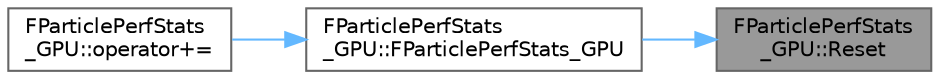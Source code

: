 digraph "FParticlePerfStats_GPU::Reset"
{
 // INTERACTIVE_SVG=YES
 // LATEX_PDF_SIZE
  bgcolor="transparent";
  edge [fontname=Helvetica,fontsize=10,labelfontname=Helvetica,labelfontsize=10];
  node [fontname=Helvetica,fontsize=10,shape=box,height=0.2,width=0.4];
  rankdir="RL";
  Node1 [id="Node000001",label="FParticlePerfStats\l_GPU::Reset",height=0.2,width=0.4,color="gray40", fillcolor="grey60", style="filled", fontcolor="black",tooltip=" "];
  Node1 -> Node2 [id="edge1_Node000001_Node000002",dir="back",color="steelblue1",style="solid",tooltip=" "];
  Node2 [id="Node000002",label="FParticlePerfStats\l_GPU::FParticlePerfStats_GPU",height=0.2,width=0.4,color="grey40", fillcolor="white", style="filled",URL="$d4/d61/structFParticlePerfStats__GPU.html#a38bdc355bd4390539d34e9cd3eedbe73",tooltip=" "];
  Node2 -> Node3 [id="edge2_Node000002_Node000003",dir="back",color="steelblue1",style="solid",tooltip=" "];
  Node3 [id="Node000003",label="FParticlePerfStats\l_GPU::operator+=",height=0.2,width=0.4,color="grey40", fillcolor="white", style="filled",URL="$d4/d61/structFParticlePerfStats__GPU.html#ace918d1360c0eef5f33e15be57931505",tooltip=" "];
}
